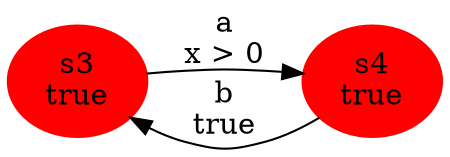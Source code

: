 digraph F6b {
 rankdir=LR;
 size="8,5"
0 [label="s3\ntrue\n",color=red, style=filled];
1 [label="s4\ntrue\n",color=red, style=filled];
0 -> 1 [label="a\nx > 0\n"];
1 -> 0 [label="b\ntrue\n"];
}